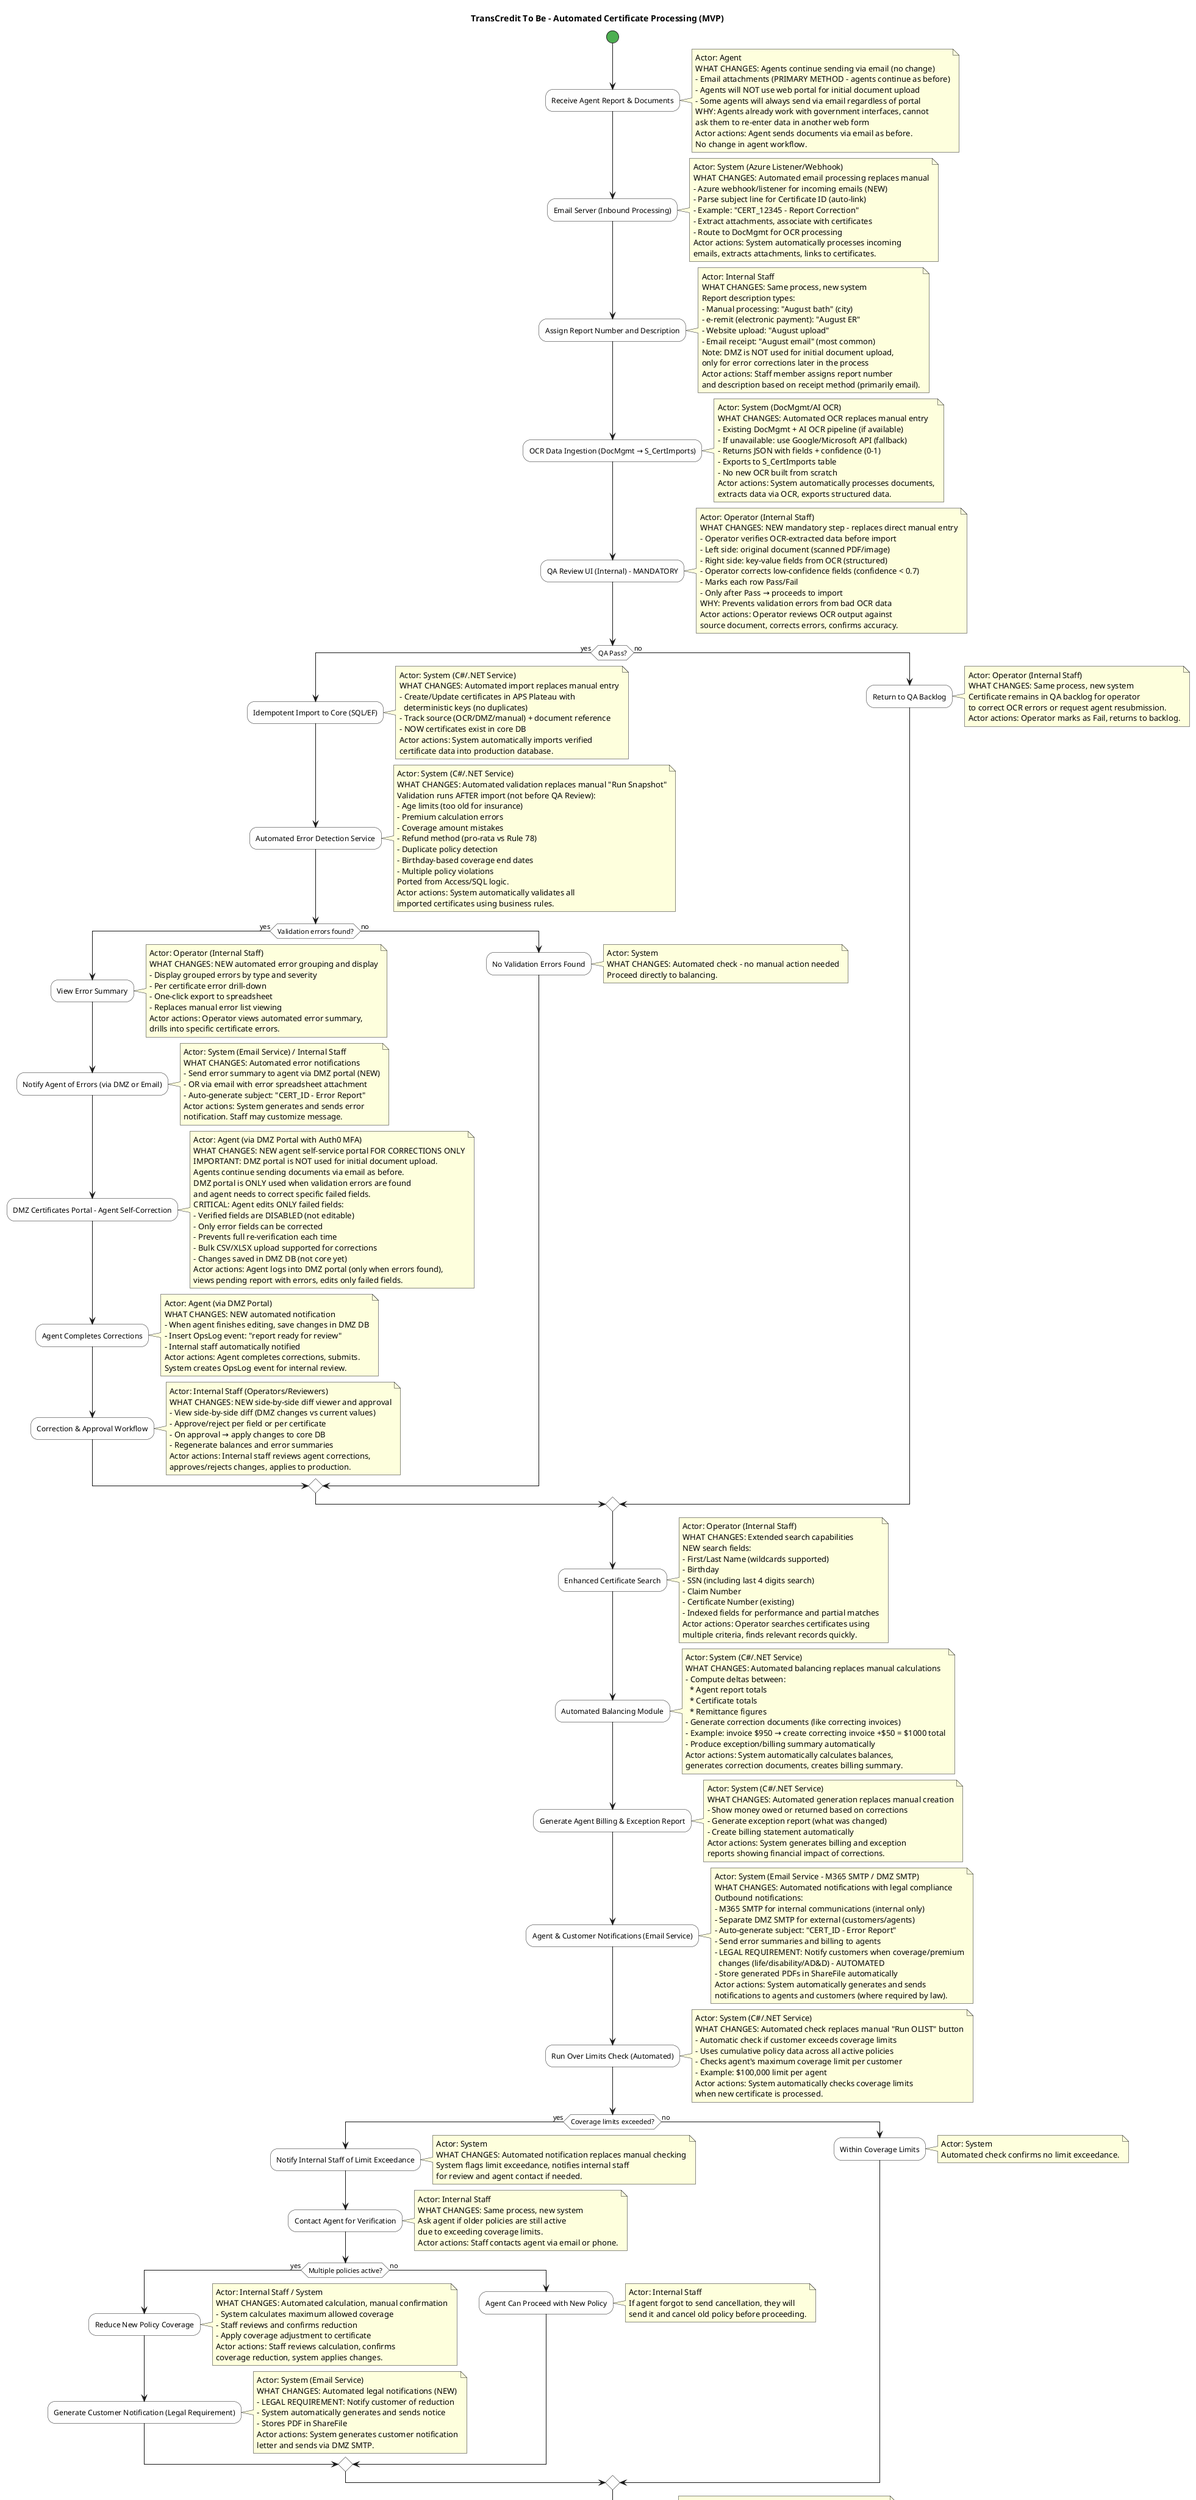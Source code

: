 @startuml TransCredit_To_Be_Process
title TransCredit To Be - Automated Certificate Processing (MVP)

skinparam activity {
  BackgroundColor #fefefe
  StartColor #4CAF50
  EndColor #4CAF50
}

legend right
  <<NEW>>   Newly introduced capability in MVP
  <<MOD>>   Modernized/automated vs. As Is manual step
  <<KEEP>>  Step retained from As Is
end legend

start

:Receive Agent Report & Documents; <<KEEP>>
note right
  Actor: Agent
  WHAT CHANGES: Agents continue sending via email (no change)
  - Email attachments (PRIMARY METHOD - agents continue as before)
  - Agents will NOT use web portal for initial document upload
  - Some agents will always send via email regardless of portal
  WHY: Agents already work with government interfaces, cannot
  ask them to re-enter data in another web form
  Actor actions: Agent sends documents via email as before.
  No change in agent workflow.
end note

:Email Server (Inbound Processing); <<NEW>>
note right
  Actor: System (Azure Listener/Webhook)
  WHAT CHANGES: Automated email processing replaces manual
  - Azure webhook/listener for incoming emails (NEW)
  - Parse subject line for Certificate ID (auto-link)
  - Example: "CERT_12345 - Report Correction"
  - Extract attachments, associate with certificates
  - Route to DocMgmt for OCR processing
  Actor actions: System automatically processes incoming
  emails, extracts attachments, links to certificates.
end note

:Assign Report Number and Description; <<KEEP>>
note right
  Actor: Internal Staff
  WHAT CHANGES: Same process, new system
  Report description types:
  - Manual processing: "August bath" (city)
  - e-remit (electronic payment): "August ER" 
  - Website upload: "August upload"
  - Email receipt: "August email" (most common)
  Note: DMZ is NOT used for initial document upload,
  only for error corrections later in the process
  Actor actions: Staff member assigns report number
  and description based on receipt method (primarily email).
end note

:OCR Data Ingestion (DocMgmt → S_CertImports); <<KEEP>>
note right
  Actor: System (DocMgmt/AI OCR)
  WHAT CHANGES: Automated OCR replaces manual entry
  - Existing DocMgmt + AI OCR pipeline (if available)
  - If unavailable: use Google/Microsoft API (fallback)
  - Returns JSON with fields + confidence (0-1)
  - Exports to S_CertImports table
  - No new OCR built from scratch
  Actor actions: System automatically processes documents,
  extracts data via OCR, exports structured data.
end note

:QA Review UI (Internal) - MANDATORY; <<NEW>>
note right
  Actor: Operator (Internal Staff)
  WHAT CHANGES: NEW mandatory step - replaces direct manual entry
  - Operator verifies OCR-extracted data before import
  - Left side: original document (scanned PDF/image)
  - Right side: key-value fields from OCR (structured)
  - Operator corrects low-confidence fields (confidence < 0.7)
  - Marks each row Pass/Fail
  - Only after Pass → proceeds to import
  WHY: Prevents validation errors from bad OCR data
  Actor actions: Operator reviews OCR output against
  source document, corrects errors, confirms accuracy.
end note

if (QA Pass?) then (yes)
  :Idempotent Import to Core (SQL/EF); <<NEW>>
  note right
    Actor: System (C#/.NET Service)
    WHAT CHANGES: Automated import replaces manual entry
    - Create/Update certificates in APS Plateau with
      deterministic keys (no duplicates)
    - Track source (OCR/DMZ/manual) + document reference
    - NOW certificates exist in core DB
    Actor actions: System automatically imports verified
    certificate data into production database.
  end note
  
  :Automated Error Detection Service; <<NEW>>
  note right
    Actor: System (C#/.NET Service)
    WHAT CHANGES: Automated validation replaces manual "Run Snapshot"
    Validation runs AFTER import (not before QA Review):
    - Age limits (too old for insurance)
    - Premium calculation errors
    - Coverage amount mistakes
    - Refund method (pro-rata vs Rule 78)
    - Duplicate policy detection
    - Birthday-based coverage end dates
    - Multiple policy violations
    Ported from Access/SQL logic.
    Actor actions: System automatically validates all
    imported certificates using business rules.
  end note
  
  if (Validation errors found?) then (yes)
    :View Error Summary; <<NEW>>
    note right
      Actor: Operator (Internal Staff)
      WHAT CHANGES: NEW automated error grouping and display
      - Display grouped errors by type and severity
      - Per certificate error drill-down
      - One-click export to spreadsheet
      - Replaces manual error list viewing
      Actor actions: Operator views automated error summary,
      drills into specific certificate errors.
    end note
    
    :Notify Agent of Errors (via DMZ or Email); <<NEW>>
    note right
      Actor: System (Email Service) / Internal Staff
      WHAT CHANGES: Automated error notifications
      - Send error summary to agent via DMZ portal (NEW)
      - OR via email with error spreadsheet attachment
      - Auto-generate subject: "CERT_ID - Error Report"
      Actor actions: System generates and sends error
      notification. Staff may customize message.
    end note
    
    :DMZ Certificates Portal - Agent Self-Correction; <<NEW>>
    note right
      Actor: Agent (via DMZ Portal with Auth0 MFA)
      WHAT CHANGES: NEW agent self-service portal FOR CORRECTIONS ONLY
      IMPORTANT: DMZ portal is NOT used for initial document upload.
      Agents continue sending documents via email as before.
      DMZ portal is ONLY used when validation errors are found
      and agent needs to correct specific failed fields.
      CRITICAL: Agent edits ONLY failed fields:
      - Verified fields are DISABLED (not editable)
      - Only error fields can be corrected
      - Prevents full re-verification each time
      - Bulk CSV/XLSX upload supported for corrections
      - Changes saved in DMZ DB (not core yet)
      Actor actions: Agent logs into DMZ portal (only when errors found),
      views pending report with errors, edits only failed fields.
    end note
    
    :Agent Completes Corrections; <<NEW>>
    note right
      Actor: Agent (via DMZ Portal)
      WHAT CHANGES: NEW automated notification
      - When agent finishes editing, save changes in DMZ DB
      - Insert OpsLog event: "report ready for review"
      - Internal staff automatically notified
      Actor actions: Agent completes corrections, submits.
      System creates OpsLog event for internal review.
    end note
    
    :Correction & Approval Workflow; <<NEW>>
    note right
      Actor: Internal Staff (Operators/Reviewers)
      WHAT CHANGES: NEW side-by-side diff viewer and approval
      - View side-by-side diff (DMZ changes vs current values)
      - Approve/reject per field or per certificate
      - On approval → apply changes to core DB
      - Regenerate balances and error summaries
      Actor actions: Internal staff reviews agent corrections,
      approves/rejects changes, applies to production.
    end note
    
  else (no)
    :No Validation Errors Found; <<MOD>>
    note right
      Actor: System
      WHAT CHANGES: Automated check - no manual action needed
      Proceed directly to balancing.
    end note
  endif

else (no)
  :Return to QA Backlog; <<KEEP>>
  note right
    Actor: Operator (Internal Staff)
    WHAT CHANGES: Same process, new system
    Certificate remains in QA backlog for operator
    to correct OCR errors or request agent resubmission.
    Actor actions: Operator marks as Fail, returns to backlog.
  end note
endif

:Enhanced Certificate Search; <<NEW>>
note right
  Actor: Operator (Internal Staff)
  WHAT CHANGES: Extended search capabilities
  NEW search fields:
  - First/Last Name (wildcards supported)
  - Birthday
  - SSN (including last 4 digits search)
  - Claim Number
  - Certificate Number (existing)
  - Indexed fields for performance and partial matches
  Actor actions: Operator searches certificates using
  multiple criteria, finds relevant records quickly.
end note

:Automated Balancing Module; <<NEW>>
note right
  Actor: System (C#/.NET Service)
  WHAT CHANGES: Automated balancing replaces manual calculations
  - Compute deltas between:
    * Agent report totals
    * Certificate totals  
    * Remittance figures
  - Generate correction documents (like correcting invoices)
  - Example: invoice $950 → create correcting invoice +$50 = $1000 total
  - Produce exception/billing summary automatically
  Actor actions: System automatically calculates balances,
  generates correction documents, creates billing summary.
end note

:Generate Agent Billing & Exception Report; <<MOD>>
note right
  Actor: System (C#/.NET Service)
  WHAT CHANGES: Automated generation replaces manual creation
  - Show money owed or returned based on corrections
  - Generate exception report (what was changed)
  - Create billing statement automatically
  Actor actions: System generates billing and exception
  reports showing financial impact of corrections.
end note

:Agent & Customer Notifications (Email Service); <<NEW>>
note right
  Actor: System (Email Service - M365 SMTP / DMZ SMTP)
  WHAT CHANGES: Automated notifications with legal compliance
  Outbound notifications:
  - M365 SMTP for internal communications (internal only)
  - Separate DMZ SMTP for external (customers/agents)
  - Auto-generate subject: "CERT_ID - Error Report"
  - Send error summaries and billing to agents
  - LEGAL REQUIREMENT: Notify customers when coverage/premium
    changes (life/disability/AD&D) - AUTOMATED
  - Store generated PDFs in ShareFile automatically
  Actor actions: System automatically generates and sends
  notifications to agents and customers (where required by law).
end note

:Run Over Limits Check (Automated); <<MOD>>
note right
  Actor: System (C#/.NET Service)
  WHAT CHANGES: Automated check replaces manual "Run OLIST" button
  - Automatic check if customer exceeds coverage limits
  - Uses cumulative policy data across all active policies
  - Checks agent's maximum coverage limit per customer
  - Example: $100,000 limit per agent
  Actor actions: System automatically checks coverage limits
  when new certificate is processed.
end note

if (Coverage limits exceeded?) then (yes)
  :Notify Internal Staff of Limit Exceedance; <<MOD>>
  note right
    Actor: System
    WHAT CHANGES: Automated notification replaces manual checking
    System flags limit exceedance, notifies internal staff
    for review and agent contact if needed.
  end note
  
  :Contact Agent for Verification; <<KEEP>>
  note right
    Actor: Internal Staff
    WHAT CHANGES: Same process, new system
    Ask agent if older policies are still active
    due to exceeding coverage limits.
    Actor actions: Staff contacts agent via email or phone.
  end note
  
  if (Multiple policies active?) then (yes)
    :Reduce New Policy Coverage; <<MOD>>
    note right
      Actor: Internal Staff / System
      WHAT CHANGES: Automated calculation, manual confirmation
      - System calculates maximum allowed coverage
      - Staff reviews and confirms reduction
      - Apply coverage adjustment to certificate
      Actor actions: Staff reviews calculation, confirms
      coverage reduction, system applies changes.
    end note
    
    :Generate Customer Notification (Legal Requirement); <<NEW>>
    note right
      Actor: System (Email Service)
      WHAT CHANGES: Automated legal notifications (NEW)
      - LEGAL REQUIREMENT: Notify customer of reduction
      - System automatically generates and sends notice
      - Stores PDF in ShareFile
      Actor actions: System generates customer notification
      letter and sends via DMZ SMTP.
    end note
    
  else (no)
    :Agent Can Proceed with New Policy; <<KEEP>>
    note right
      Actor: Internal Staff
      If agent forgot to send cancellation, they will
      send it and cancel old policy before proceeding.
    end note
  endif
  
else (no)
  :Within Coverage Limits; <<MOD>>
  note right
    Actor: System
    Automated check confirms no limit exceedance.
  end note
endif

:OpsLog Events & Audit Trail; <<NEW>>
note right
  Actor: System (Audit Service)
  WHAT CHANGES: Comprehensive automated audit trail
  - Emit structured events to OpsLog for:
    * DMZ staging
    * Agent completion
    * QA approvals
    * Certificate updates
    * Communications sent/received
    * Balancing milestones
  - Field-level audit: ChangedValue, RecordId, OldValue,
    NewValue, Reason, ChangedBy, ChangeDate
  - Enables end-to-end traceability
  Actor actions: System automatically logs all events
  and changes with complete audit trail.
end note

:Generate Reports (Automated); <<MOD>>
note right
  Actor: System
  WHAT CHANGES: Automated report generation replaces printing
  - Generate financial balance report (PDF/ShareFile)
  - Generate customer list report (PDF/ShareFile)
  - Store in ShareFile automatically
  - No manual printing required
  Actor actions: System generates reports automatically,
  stores in ShareFile for archival.
end note

:Complete Monthly Report Processing; <<MOD>>
note right
  Actor: System / Internal Staff
  WHAT CHANGES: Reduced manual work, automated completion
  System marks report as complete after all validations
  and balances are correct. Staff final review only if needed.
  Actor actions: System completes processing, staff reviews
  and confirms completion if required.
end note

stop

@enduml
